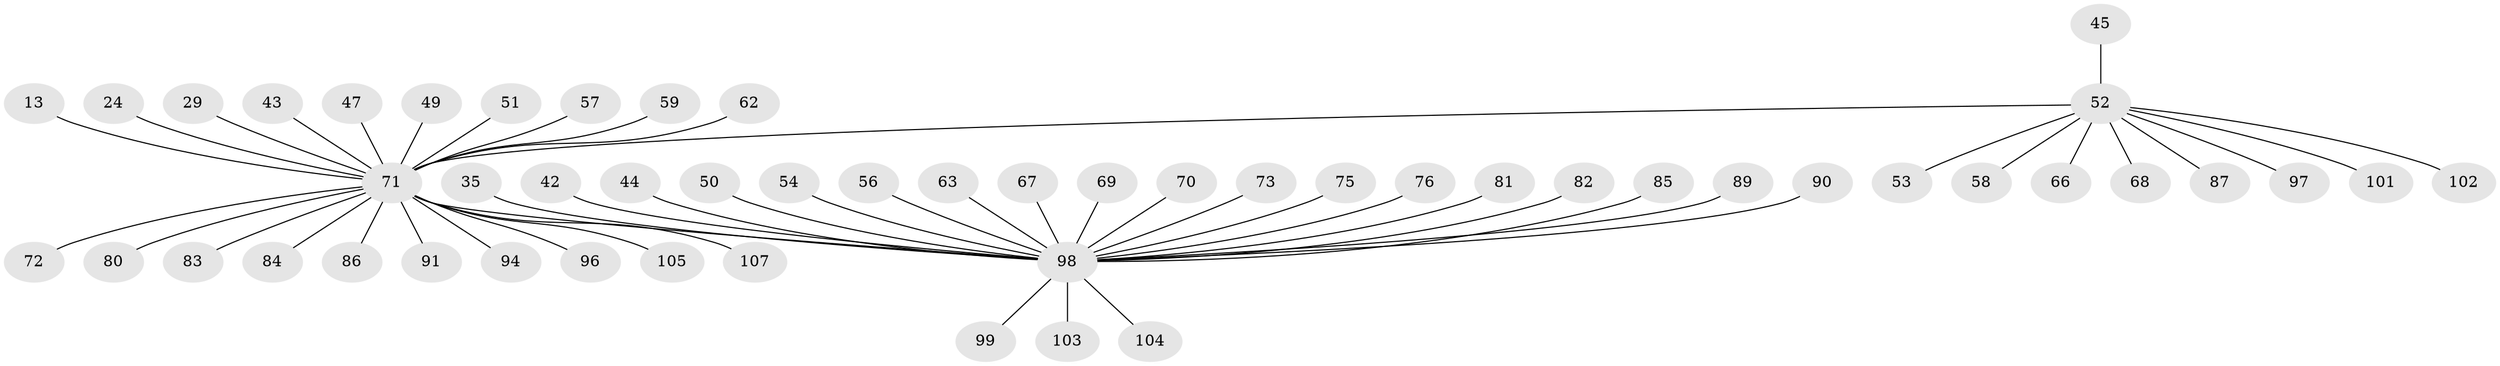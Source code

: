 // original degree distribution, {21: 0.009345794392523364, 3: 0.037383177570093455, 1: 0.6261682242990654, 16: 0.009345794392523364, 4: 0.028037383177570093, 7: 0.009345794392523364, 6: 0.028037383177570093, 2: 0.22429906542056074, 5: 0.028037383177570093}
// Generated by graph-tools (version 1.1) at 2025/47/03/09/25 04:47:29]
// undirected, 53 vertices, 52 edges
graph export_dot {
graph [start="1"]
  node [color=gray90,style=filled];
  13;
  24;
  29;
  35 [super="+20"];
  42;
  43;
  44;
  45 [super="+33"];
  47;
  49;
  50;
  51 [super="+30"];
  52 [super="+22+37"];
  53;
  54 [super="+26"];
  56;
  57;
  58;
  59;
  62;
  63;
  66;
  67;
  68 [super="+64"];
  69;
  70;
  71 [super="+8"];
  72;
  73;
  75;
  76;
  80 [super="+74"];
  81;
  82;
  83 [super="+78"];
  84 [super="+32"];
  85 [super="+46"];
  86;
  87 [super="+39"];
  89;
  90;
  91 [super="+79"];
  94 [super="+10"];
  96 [super="+65+88+92+93"];
  97;
  98 [super="+2+60+11+21+16+18+28+40+41"];
  99;
  101 [super="+95"];
  102;
  103;
  104;
  105;
  107 [super="+106"];
  13 -- 71;
  24 -- 71;
  29 -- 71;
  35 -- 98 [weight=2];
  42 -- 98;
  43 -- 71;
  44 -- 98;
  45 -- 52;
  47 -- 71;
  49 -- 71;
  50 -- 98;
  51 -- 71;
  52 -- 102;
  52 -- 58;
  52 -- 97;
  52 -- 66;
  52 -- 53;
  52 -- 87;
  52 -- 68;
  52 -- 101;
  52 -- 71 [weight=2];
  54 -- 98;
  56 -- 98;
  57 -- 71;
  59 -- 71;
  62 -- 71;
  63 -- 98;
  67 -- 98;
  69 -- 98;
  70 -- 98;
  71 -- 72;
  71 -- 80;
  71 -- 83;
  71 -- 84;
  71 -- 86;
  71 -- 91;
  71 -- 94;
  71 -- 96;
  71 -- 98;
  71 -- 105;
  71 -- 107;
  73 -- 98;
  75 -- 98;
  76 -- 98;
  81 -- 98;
  82 -- 98;
  85 -- 98;
  89 -- 98;
  90 -- 98;
  98 -- 99;
  98 -- 103;
  98 -- 104;
}
